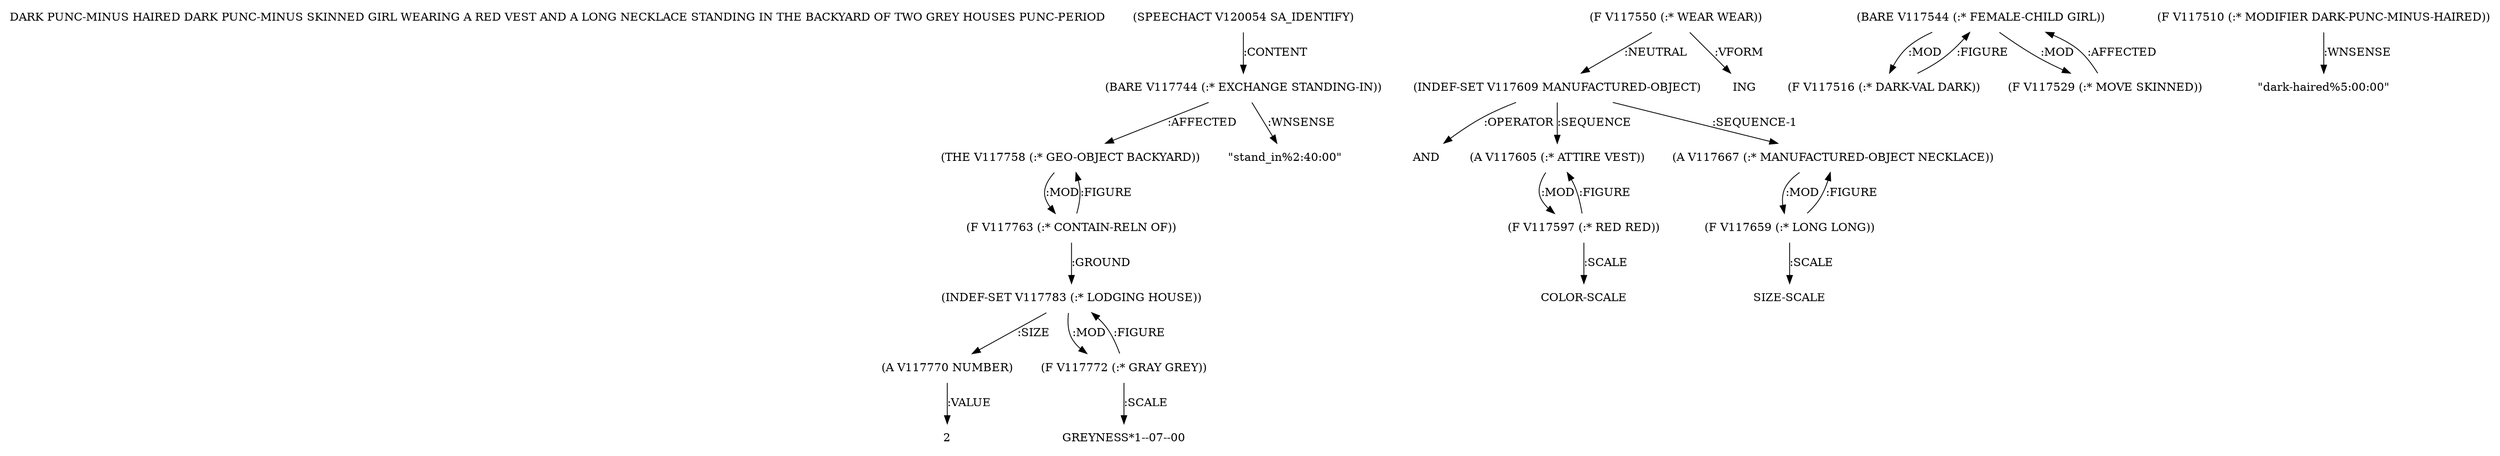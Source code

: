 digraph Terms {
  node [shape=none]
  "DARK PUNC-MINUS HAIRED DARK PUNC-MINUS SKINNED GIRL WEARING A RED VEST AND A LONG NECKLACE STANDING IN THE BACKYARD OF TWO GREY HOUSES PUNC-PERIOD"
  "V120054" [label="(SPEECHACT V120054 SA_IDENTIFY)"]
  "V120054" -> "V117744" [label=":CONTENT"]
  "V117744" [label="(BARE V117744 (:* EXCHANGE STANDING-IN))"]
  "V117744" -> "V117758" [label=":AFFECTED"]
  "V117744" -> "NT125742" [label=":WNSENSE"]
  "NT125742" [label="\"stand_in%2:40:00\""]
  "V117758" [label="(THE V117758 (:* GEO-OBJECT BACKYARD))"]
  "V117758" -> "V117763" [label=":MOD"]
  "V117763" [label="(F V117763 (:* CONTAIN-RELN OF))"]
  "V117763" -> "V117783" [label=":GROUND"]
  "V117763" -> "V117758" [label=":FIGURE"]
  "V117783" [label="(INDEF-SET V117783 (:* LODGING HOUSE))"]
  "V117783" -> "V117770" [label=":SIZE"]
  "V117783" -> "V117772" [label=":MOD"]
  "V117770" [label="(A V117770 NUMBER)"]
  "V117770" -> "NT125743" [label=":VALUE"]
  "NT125743" [label="2"]
  "V117772" [label="(F V117772 (:* GRAY GREY))"]
  "V117772" -> "V117783" [label=":FIGURE"]
  "V117772" -> "NT125744" [label=":SCALE"]
  "NT125744" [label="GREYNESS*1--07--00"]
  "V117550" [label="(F V117550 (:* WEAR WEAR))"]
  "V117550" -> "V117609" [label=":NEUTRAL"]
  "V117550" -> "NT125745" [label=":VFORM"]
  "NT125745" [label="ING"]
  "V117609" [label="(INDEF-SET V117609 MANUFACTURED-OBJECT)"]
  "V117609" -> "NT125746" [label=":OPERATOR"]
  "NT125746" [label="AND"]
  "V117609" -> "V117605" [label=":SEQUENCE"]
  "V117609" -> "V117667" [label=":SEQUENCE-1"]
  "V117605" [label="(A V117605 (:* ATTIRE VEST))"]
  "V117605" -> "V117597" [label=":MOD"]
  "V117597" [label="(F V117597 (:* RED RED))"]
  "V117597" -> "V117605" [label=":FIGURE"]
  "V117597" -> "NT125747" [label=":SCALE"]
  "NT125747" [label="COLOR-SCALE"]
  "V117667" [label="(A V117667 (:* MANUFACTURED-OBJECT NECKLACE))"]
  "V117667" -> "V117659" [label=":MOD"]
  "V117659" [label="(F V117659 (:* LONG LONG))"]
  "V117659" -> "V117667" [label=":FIGURE"]
  "V117659" -> "NT125748" [label=":SCALE"]
  "NT125748" [label="SIZE-SCALE"]
  "V117544" [label="(BARE V117544 (:* FEMALE-CHILD GIRL))"]
  "V117544" -> "V117516" [label=":MOD"]
  "V117544" -> "V117529" [label=":MOD"]
  "V117516" [label="(F V117516 (:* DARK-VAL DARK))"]
  "V117516" -> "V117544" [label=":FIGURE"]
  "V117529" [label="(F V117529 (:* MOVE SKINNED))"]
  "V117529" -> "V117544" [label=":AFFECTED"]
  "V117510" [label="(F V117510 (:* MODIFIER DARK-PUNC-MINUS-HAIRED))"]
  "V117510" -> "NT125749" [label=":WNSENSE"]
  "NT125749" [label="\"dark-haired%5:00:00\""]
}
